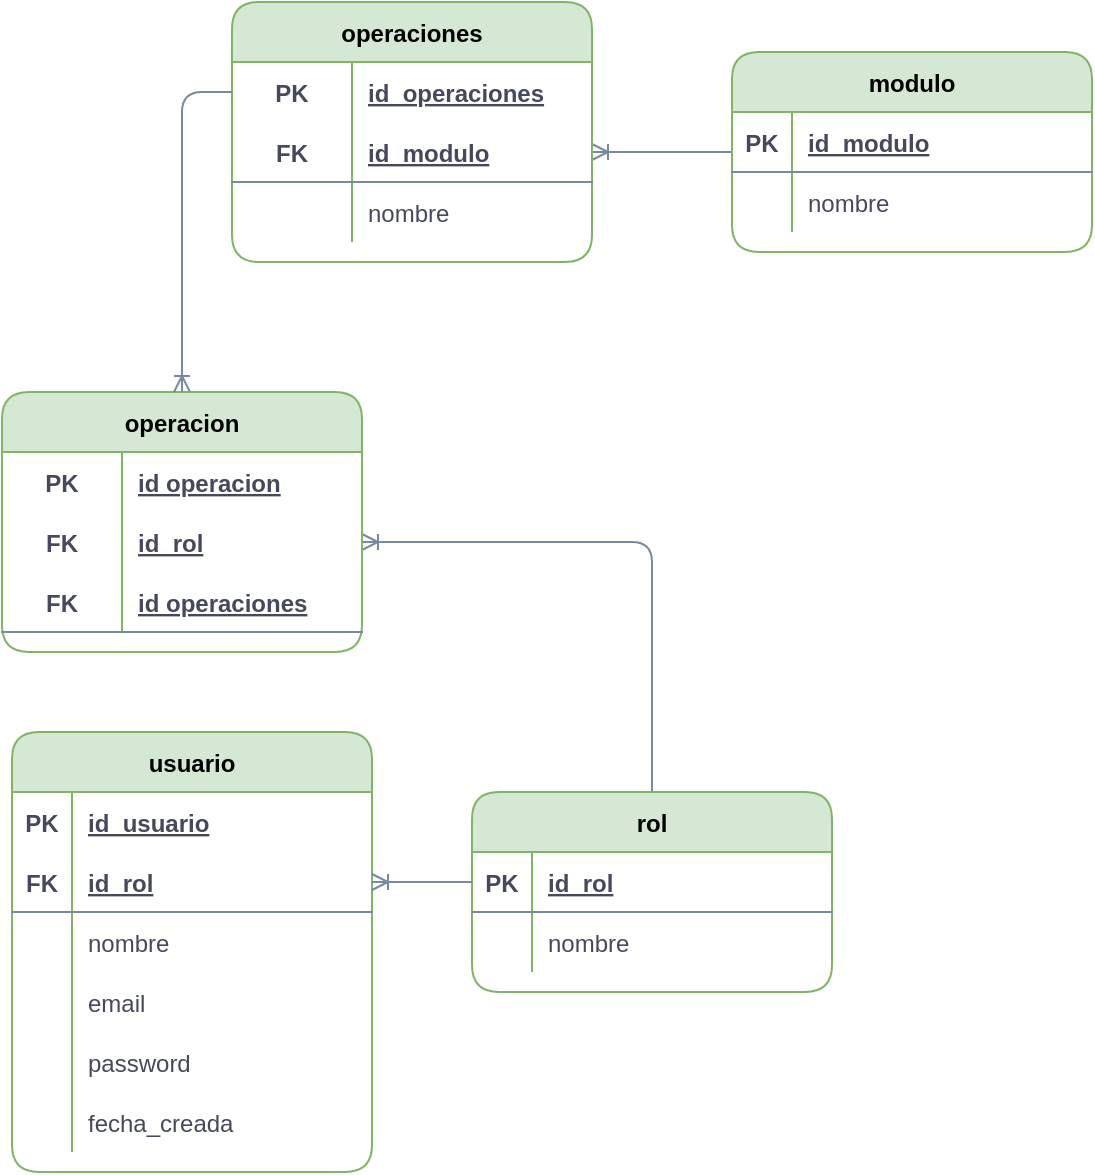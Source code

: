 <mxfile version="14.5.3" type="github">
  <diagram name="Page-1" id="efa7a0a1-bf9b-a30e-e6df-94a7791c09e9">
    <mxGraphModel dx="1422" dy="832" grid="1" gridSize="10" guides="1" tooltips="1" connect="1" arrows="1" fold="1" page="0" pageScale="1" pageWidth="826" pageHeight="1169" math="0" shadow="0">
      <root>
        <mxCell id="0" />
        <mxCell id="1" parent="0" />
        <mxCell id="aAPYib6KPhApcbxuGzoG-118" value="usuario" style="shape=table;startSize=30;container=1;collapsible=1;childLayout=tableLayout;fixedRows=1;rowLines=0;fontStyle=1;align=center;resizeLast=1;rounded=1;fillColor=#d5e8d4;strokeColor=#82b366;" vertex="1" parent="1">
          <mxGeometry x="50" y="420" width="180" height="220" as="geometry" />
        </mxCell>
        <mxCell id="aAPYib6KPhApcbxuGzoG-119" value="" style="shape=partialRectangle;collapsible=0;dropTarget=0;pointerEvents=0;fillColor=none;top=0;left=0;bottom=0;right=0;points=[[0,0.5],[1,0.5]];portConstraint=eastwest;rounded=1;strokeColor=#788AA3;fontColor=#46495D;" vertex="1" parent="aAPYib6KPhApcbxuGzoG-118">
          <mxGeometry y="30" width="180" height="30" as="geometry" />
        </mxCell>
        <mxCell id="aAPYib6KPhApcbxuGzoG-120" value="PK" style="shape=partialRectangle;connectable=0;fillColor=none;top=0;left=0;bottom=0;right=0;fontStyle=1;overflow=hidden;rounded=1;strokeColor=#788AA3;fontColor=#46495D;" vertex="1" parent="aAPYib6KPhApcbxuGzoG-119">
          <mxGeometry width="30" height="30" as="geometry" />
        </mxCell>
        <mxCell id="aAPYib6KPhApcbxuGzoG-121" value="id_usuario" style="shape=partialRectangle;connectable=0;fillColor=none;top=0;left=0;bottom=0;right=0;align=left;spacingLeft=6;fontStyle=5;overflow=hidden;rounded=1;strokeColor=#788AA3;fontColor=#46495D;" vertex="1" parent="aAPYib6KPhApcbxuGzoG-119">
          <mxGeometry x="30" width="150" height="30" as="geometry" />
        </mxCell>
        <mxCell id="aAPYib6KPhApcbxuGzoG-122" value="" style="shape=partialRectangle;collapsible=0;dropTarget=0;pointerEvents=0;fillColor=none;top=0;left=0;bottom=1;right=0;points=[[0,0.5],[1,0.5]];portConstraint=eastwest;rounded=1;strokeColor=#788AA3;fontColor=#46495D;" vertex="1" parent="aAPYib6KPhApcbxuGzoG-118">
          <mxGeometry y="60" width="180" height="30" as="geometry" />
        </mxCell>
        <mxCell id="aAPYib6KPhApcbxuGzoG-123" value="FK" style="shape=partialRectangle;connectable=0;fillColor=none;top=0;left=0;bottom=0;right=0;editable=1;overflow=hidden;fontStyle=1;rounded=1;strokeColor=#788AA3;fontColor=#46495D;" vertex="1" parent="aAPYib6KPhApcbxuGzoG-122">
          <mxGeometry width="30" height="30" as="geometry" />
        </mxCell>
        <mxCell id="aAPYib6KPhApcbxuGzoG-124" value="id_rol" style="shape=partialRectangle;connectable=0;fillColor=none;top=0;left=0;bottom=0;right=0;align=left;spacingLeft=6;overflow=hidden;fontStyle=5;rounded=1;strokeColor=#788AA3;fontColor=#46495D;" vertex="1" parent="aAPYib6KPhApcbxuGzoG-122">
          <mxGeometry x="30" width="150" height="30" as="geometry" />
        </mxCell>
        <mxCell id="aAPYib6KPhApcbxuGzoG-125" value="" style="shape=partialRectangle;collapsible=0;dropTarget=0;pointerEvents=0;fillColor=none;top=0;left=0;bottom=0;right=0;points=[[0,0.5],[1,0.5]];portConstraint=eastwest;rounded=1;strokeColor=#788AA3;fontColor=#46495D;" vertex="1" parent="aAPYib6KPhApcbxuGzoG-118">
          <mxGeometry y="90" width="180" height="30" as="geometry" />
        </mxCell>
        <mxCell id="aAPYib6KPhApcbxuGzoG-126" value="" style="shape=partialRectangle;connectable=0;fillColor=none;top=0;left=0;bottom=0;right=0;editable=1;overflow=hidden;rounded=1;strokeColor=#788AA3;fontColor=#46495D;" vertex="1" parent="aAPYib6KPhApcbxuGzoG-125">
          <mxGeometry width="30" height="30" as="geometry" />
        </mxCell>
        <mxCell id="aAPYib6KPhApcbxuGzoG-127" value="nombre" style="shape=partialRectangle;connectable=0;fillColor=none;top=0;left=0;bottom=0;right=0;align=left;spacingLeft=6;overflow=hidden;rounded=1;strokeColor=#788AA3;fontColor=#46495D;" vertex="1" parent="aAPYib6KPhApcbxuGzoG-125">
          <mxGeometry x="30" width="150" height="30" as="geometry" />
        </mxCell>
        <mxCell id="aAPYib6KPhApcbxuGzoG-128" value="" style="shape=partialRectangle;collapsible=0;dropTarget=0;pointerEvents=0;fillColor=none;top=0;left=0;bottom=0;right=0;points=[[0,0.5],[1,0.5]];portConstraint=eastwest;rounded=1;strokeColor=#788AA3;fontColor=#46495D;" vertex="1" parent="aAPYib6KPhApcbxuGzoG-118">
          <mxGeometry y="120" width="180" height="30" as="geometry" />
        </mxCell>
        <mxCell id="aAPYib6KPhApcbxuGzoG-129" value="" style="shape=partialRectangle;connectable=0;fillColor=none;top=0;left=0;bottom=0;right=0;editable=1;overflow=hidden;rounded=1;strokeColor=#788AA3;fontColor=#46495D;" vertex="1" parent="aAPYib6KPhApcbxuGzoG-128">
          <mxGeometry width="30" height="30" as="geometry" />
        </mxCell>
        <mxCell id="aAPYib6KPhApcbxuGzoG-130" value="email" style="shape=partialRectangle;connectable=0;fillColor=none;top=0;left=0;bottom=0;right=0;align=left;spacingLeft=6;overflow=hidden;rounded=1;strokeColor=#788AA3;fontColor=#46495D;" vertex="1" parent="aAPYib6KPhApcbxuGzoG-128">
          <mxGeometry x="30" width="150" height="30" as="geometry" />
        </mxCell>
        <mxCell id="aAPYib6KPhApcbxuGzoG-199" value="" style="shape=partialRectangle;collapsible=0;dropTarget=0;pointerEvents=0;fillColor=none;top=0;left=0;bottom=0;right=0;points=[[0,0.5],[1,0.5]];portConstraint=eastwest;rounded=1;strokeColor=#788AA3;fontColor=#46495D;" vertex="1" parent="aAPYib6KPhApcbxuGzoG-118">
          <mxGeometry y="150" width="180" height="30" as="geometry" />
        </mxCell>
        <mxCell id="aAPYib6KPhApcbxuGzoG-200" value="" style="shape=partialRectangle;connectable=0;fillColor=none;top=0;left=0;bottom=0;right=0;editable=1;overflow=hidden;rounded=1;strokeColor=#788AA3;fontColor=#46495D;" vertex="1" parent="aAPYib6KPhApcbxuGzoG-199">
          <mxGeometry width="30" height="30" as="geometry" />
        </mxCell>
        <mxCell id="aAPYib6KPhApcbxuGzoG-201" value="password" style="shape=partialRectangle;connectable=0;fillColor=none;top=0;left=0;bottom=0;right=0;align=left;spacingLeft=6;overflow=hidden;rounded=1;strokeColor=#788AA3;fontColor=#46495D;" vertex="1" parent="aAPYib6KPhApcbxuGzoG-199">
          <mxGeometry x="30" width="150" height="30" as="geometry" />
        </mxCell>
        <mxCell id="aAPYib6KPhApcbxuGzoG-218" value="" style="shape=partialRectangle;collapsible=0;dropTarget=0;pointerEvents=0;fillColor=none;top=0;left=0;bottom=0;right=0;points=[[0,0.5],[1,0.5]];portConstraint=eastwest;rounded=1;strokeColor=#788AA3;fontColor=#46495D;" vertex="1" parent="aAPYib6KPhApcbxuGzoG-118">
          <mxGeometry y="180" width="180" height="30" as="geometry" />
        </mxCell>
        <mxCell id="aAPYib6KPhApcbxuGzoG-219" value="" style="shape=partialRectangle;connectable=0;fillColor=none;top=0;left=0;bottom=0;right=0;editable=1;overflow=hidden;rounded=1;strokeColor=#788AA3;fontColor=#46495D;" vertex="1" parent="aAPYib6KPhApcbxuGzoG-218">
          <mxGeometry width="30" height="30" as="geometry" />
        </mxCell>
        <mxCell id="aAPYib6KPhApcbxuGzoG-220" value="fecha_creada" style="shape=partialRectangle;connectable=0;fillColor=none;top=0;left=0;bottom=0;right=0;align=left;spacingLeft=6;overflow=hidden;rounded=1;strokeColor=#788AA3;fontColor=#46495D;" vertex="1" parent="aAPYib6KPhApcbxuGzoG-218">
          <mxGeometry x="30" width="150" height="30" as="geometry" />
        </mxCell>
        <mxCell id="aAPYib6KPhApcbxuGzoG-343" style="edgeStyle=orthogonalEdgeStyle;curved=0;rounded=1;sketch=0;orthogonalLoop=1;jettySize=auto;html=1;entryX=1;entryY=0.5;entryDx=0;entryDy=0;strokeColor=#788AA3;fillColor=#B2C9AB;fontColor=#46495D;endArrow=ERoneToMany;endFill=0;" edge="1" parent="1" source="aAPYib6KPhApcbxuGzoG-152" target="aAPYib6KPhApcbxuGzoG-318">
          <mxGeometry relative="1" as="geometry" />
        </mxCell>
        <mxCell id="aAPYib6KPhApcbxuGzoG-152" value="rol" style="shape=table;startSize=30;container=1;collapsible=1;childLayout=tableLayout;fixedRows=1;rowLines=0;fontStyle=1;align=center;resizeLast=1;rounded=1;fillColor=#d5e8d4;strokeColor=#82b366;" vertex="1" parent="1">
          <mxGeometry x="280" y="450" width="180" height="100" as="geometry" />
        </mxCell>
        <mxCell id="aAPYib6KPhApcbxuGzoG-153" value="" style="shape=partialRectangle;collapsible=0;dropTarget=0;pointerEvents=0;fillColor=none;top=0;left=0;bottom=1;right=0;points=[[0,0.5],[1,0.5]];portConstraint=eastwest;rounded=1;strokeColor=#788AA3;fontColor=#46495D;" vertex="1" parent="aAPYib6KPhApcbxuGzoG-152">
          <mxGeometry y="30" width="180" height="30" as="geometry" />
        </mxCell>
        <mxCell id="aAPYib6KPhApcbxuGzoG-154" value="PK" style="shape=partialRectangle;connectable=0;fillColor=none;top=0;left=0;bottom=0;right=0;fontStyle=1;overflow=hidden;rounded=1;strokeColor=#788AA3;fontColor=#46495D;" vertex="1" parent="aAPYib6KPhApcbxuGzoG-153">
          <mxGeometry width="30" height="30" as="geometry" />
        </mxCell>
        <mxCell id="aAPYib6KPhApcbxuGzoG-155" value="id_rol" style="shape=partialRectangle;connectable=0;fillColor=none;top=0;left=0;bottom=0;right=0;align=left;spacingLeft=6;fontStyle=5;overflow=hidden;rounded=1;strokeColor=#788AA3;fontColor=#46495D;" vertex="1" parent="aAPYib6KPhApcbxuGzoG-153">
          <mxGeometry x="30" width="150" height="30" as="geometry" />
        </mxCell>
        <mxCell id="aAPYib6KPhApcbxuGzoG-156" value="" style="shape=partialRectangle;collapsible=0;dropTarget=0;pointerEvents=0;fillColor=none;top=0;left=0;bottom=0;right=0;points=[[0,0.5],[1,0.5]];portConstraint=eastwest;rounded=1;strokeColor=#788AA3;fontColor=#46495D;" vertex="1" parent="aAPYib6KPhApcbxuGzoG-152">
          <mxGeometry y="60" width="180" height="30" as="geometry" />
        </mxCell>
        <mxCell id="aAPYib6KPhApcbxuGzoG-157" value="" style="shape=partialRectangle;connectable=0;fillColor=none;top=0;left=0;bottom=0;right=0;editable=1;overflow=hidden;rounded=1;strokeColor=#788AA3;fontColor=#46495D;" vertex="1" parent="aAPYib6KPhApcbxuGzoG-156">
          <mxGeometry width="30" height="30" as="geometry" />
        </mxCell>
        <mxCell id="aAPYib6KPhApcbxuGzoG-158" value="nombre" style="shape=partialRectangle;connectable=0;fillColor=none;top=0;left=0;bottom=0;right=0;align=left;spacingLeft=6;overflow=hidden;rounded=1;strokeColor=#788AA3;fontColor=#46495D;" vertex="1" parent="aAPYib6KPhApcbxuGzoG-156">
          <mxGeometry x="30" width="150" height="30" as="geometry" />
        </mxCell>
        <mxCell id="aAPYib6KPhApcbxuGzoG-227" style="edgeStyle=orthogonalEdgeStyle;orthogonalLoop=1;jettySize=auto;html=1;exitX=0;exitY=0.5;exitDx=0;exitDy=0;entryX=1;entryY=0.5;entryDx=0;entryDy=0;endArrow=ERoneToMany;endFill=0;strokeColor=#788AA3;fontColor=#46495D;" edge="1" parent="1" source="aAPYib6KPhApcbxuGzoG-153" target="aAPYib6KPhApcbxuGzoG-122">
          <mxGeometry relative="1" as="geometry" />
        </mxCell>
        <mxCell id="aAPYib6KPhApcbxuGzoG-313" style="edgeStyle=orthogonalEdgeStyle;orthogonalLoop=1;jettySize=auto;html=1;entryX=1;entryY=0.5;entryDx=0;entryDy=0;endArrow=ERoneToMany;endFill=0;fontColor=#46495D;strokeColor=#788AA3;" edge="1" parent="1" source="aAPYib6KPhApcbxuGzoG-229" target="aAPYib6KPhApcbxuGzoG-304">
          <mxGeometry relative="1" as="geometry" />
        </mxCell>
        <mxCell id="aAPYib6KPhApcbxuGzoG-229" value="modulo" style="shape=table;startSize=30;container=1;collapsible=1;childLayout=tableLayout;fixedRows=1;rowLines=0;fontStyle=1;align=center;resizeLast=1;rounded=1;fillColor=#d5e8d4;strokeColor=#82b366;" vertex="1" parent="1">
          <mxGeometry x="410" y="80" width="180" height="100" as="geometry" />
        </mxCell>
        <mxCell id="aAPYib6KPhApcbxuGzoG-230" value="" style="shape=partialRectangle;collapsible=0;dropTarget=0;pointerEvents=0;fillColor=none;top=0;left=0;bottom=1;right=0;points=[[0,0.5],[1,0.5]];portConstraint=eastwest;rounded=1;strokeColor=#788AA3;fontColor=#46495D;" vertex="1" parent="aAPYib6KPhApcbxuGzoG-229">
          <mxGeometry y="30" width="180" height="30" as="geometry" />
        </mxCell>
        <mxCell id="aAPYib6KPhApcbxuGzoG-231" value="PK" style="shape=partialRectangle;connectable=0;fillColor=none;top=0;left=0;bottom=0;right=0;fontStyle=1;overflow=hidden;rounded=1;strokeColor=#788AA3;fontColor=#46495D;" vertex="1" parent="aAPYib6KPhApcbxuGzoG-230">
          <mxGeometry width="30" height="30" as="geometry" />
        </mxCell>
        <mxCell id="aAPYib6KPhApcbxuGzoG-232" value="id_modulo" style="shape=partialRectangle;connectable=0;fillColor=none;top=0;left=0;bottom=0;right=0;align=left;spacingLeft=6;fontStyle=5;overflow=hidden;rounded=1;strokeColor=#788AA3;fontColor=#46495D;" vertex="1" parent="aAPYib6KPhApcbxuGzoG-230">
          <mxGeometry x="30" width="150" height="30" as="geometry" />
        </mxCell>
        <mxCell id="aAPYib6KPhApcbxuGzoG-233" value="" style="shape=partialRectangle;collapsible=0;dropTarget=0;pointerEvents=0;fillColor=none;top=0;left=0;bottom=0;right=0;points=[[0,0.5],[1,0.5]];portConstraint=eastwest;rounded=1;strokeColor=#788AA3;fontColor=#46495D;" vertex="1" parent="aAPYib6KPhApcbxuGzoG-229">
          <mxGeometry y="60" width="180" height="30" as="geometry" />
        </mxCell>
        <mxCell id="aAPYib6KPhApcbxuGzoG-234" value="" style="shape=partialRectangle;connectable=0;fillColor=none;top=0;left=0;bottom=0;right=0;editable=1;overflow=hidden;fontStyle=1;rounded=1;strokeColor=#788AA3;fontColor=#46495D;" vertex="1" parent="aAPYib6KPhApcbxuGzoG-233">
          <mxGeometry width="30" height="30" as="geometry" />
        </mxCell>
        <mxCell id="aAPYib6KPhApcbxuGzoG-235" value="nombre" style="shape=partialRectangle;connectable=0;fillColor=none;top=0;left=0;bottom=0;right=0;align=left;spacingLeft=6;overflow=hidden;rounded=1;strokeColor=#788AA3;fontColor=#46495D;" vertex="1" parent="aAPYib6KPhApcbxuGzoG-233">
          <mxGeometry x="30" width="150" height="30" as="geometry" />
        </mxCell>
        <mxCell id="aAPYib6KPhApcbxuGzoG-300" value="operaciones" style="shape=table;startSize=30;container=1;collapsible=1;childLayout=tableLayout;fixedRows=1;rowLines=0;fontStyle=1;align=center;resizeLast=1;strokeColor=#82b366;fillColor=#d5e8d4;rounded=1;" vertex="1" parent="1">
          <mxGeometry x="160" y="55" width="180" height="130" as="geometry" />
        </mxCell>
        <mxCell id="aAPYib6KPhApcbxuGzoG-301" value="" style="shape=partialRectangle;collapsible=0;dropTarget=0;pointerEvents=0;fillColor=none;top=0;left=0;bottom=0;right=0;points=[[0,0.5],[1,0.5]];portConstraint=eastwest;rounded=1;strokeColor=#788AA3;fontColor=#46495D;" vertex="1" parent="aAPYib6KPhApcbxuGzoG-300">
          <mxGeometry y="30" width="180" height="30" as="geometry" />
        </mxCell>
        <mxCell id="aAPYib6KPhApcbxuGzoG-302" value="PK" style="shape=partialRectangle;connectable=0;fillColor=none;top=0;left=0;bottom=0;right=0;fontStyle=1;overflow=hidden;rounded=1;strokeColor=#788AA3;fontColor=#46495D;" vertex="1" parent="aAPYib6KPhApcbxuGzoG-301">
          <mxGeometry width="60" height="30" as="geometry" />
        </mxCell>
        <mxCell id="aAPYib6KPhApcbxuGzoG-303" value="id_operaciones" style="shape=partialRectangle;connectable=0;fillColor=none;top=0;left=0;bottom=0;right=0;align=left;spacingLeft=6;fontStyle=5;overflow=hidden;rounded=1;strokeColor=#788AA3;fontColor=#46495D;" vertex="1" parent="aAPYib6KPhApcbxuGzoG-301">
          <mxGeometry x="60" width="120" height="30" as="geometry" />
        </mxCell>
        <mxCell id="aAPYib6KPhApcbxuGzoG-304" value="" style="shape=partialRectangle;collapsible=0;dropTarget=0;pointerEvents=0;fillColor=none;top=0;left=0;bottom=1;right=0;points=[[0,0.5],[1,0.5]];portConstraint=eastwest;rounded=1;strokeColor=#788AA3;fontColor=#46495D;" vertex="1" parent="aAPYib6KPhApcbxuGzoG-300">
          <mxGeometry y="60" width="180" height="30" as="geometry" />
        </mxCell>
        <mxCell id="aAPYib6KPhApcbxuGzoG-305" value="FK" style="shape=partialRectangle;connectable=0;fillColor=none;top=0;left=0;bottom=0;right=0;fontStyle=1;overflow=hidden;rounded=1;strokeColor=#788AA3;fontColor=#46495D;" vertex="1" parent="aAPYib6KPhApcbxuGzoG-304">
          <mxGeometry width="60" height="30" as="geometry" />
        </mxCell>
        <mxCell id="aAPYib6KPhApcbxuGzoG-306" value="id_modulo" style="shape=partialRectangle;connectable=0;fillColor=none;top=0;left=0;bottom=0;right=0;align=left;spacingLeft=6;fontStyle=5;overflow=hidden;rounded=1;strokeColor=#788AA3;fontColor=#46495D;" vertex="1" parent="aAPYib6KPhApcbxuGzoG-304">
          <mxGeometry x="60" width="120" height="30" as="geometry" />
        </mxCell>
        <mxCell id="aAPYib6KPhApcbxuGzoG-307" value="" style="shape=partialRectangle;collapsible=0;dropTarget=0;pointerEvents=0;fillColor=none;top=0;left=0;bottom=0;right=0;points=[[0,0.5],[1,0.5]];portConstraint=eastwest;rounded=1;strokeColor=#788AA3;fontColor=#46495D;" vertex="1" parent="aAPYib6KPhApcbxuGzoG-300">
          <mxGeometry y="90" width="180" height="30" as="geometry" />
        </mxCell>
        <mxCell id="aAPYib6KPhApcbxuGzoG-308" value="" style="shape=partialRectangle;connectable=0;fillColor=none;top=0;left=0;bottom=0;right=0;editable=1;overflow=hidden;rounded=1;strokeColor=#788AA3;fontColor=#46495D;" vertex="1" parent="aAPYib6KPhApcbxuGzoG-307">
          <mxGeometry width="60" height="30" as="geometry" />
        </mxCell>
        <mxCell id="aAPYib6KPhApcbxuGzoG-309" value="nombre" style="shape=partialRectangle;connectable=0;fillColor=none;top=0;left=0;bottom=0;right=0;align=left;spacingLeft=6;overflow=hidden;rounded=1;strokeColor=#788AA3;fontColor=#46495D;" vertex="1" parent="aAPYib6KPhApcbxuGzoG-307">
          <mxGeometry x="60" width="120" height="30" as="geometry" />
        </mxCell>
        <mxCell id="aAPYib6KPhApcbxuGzoG-314" value="operacion" style="shape=table;startSize=30;container=1;collapsible=1;childLayout=tableLayout;fixedRows=1;rowLines=0;fontStyle=1;align=center;resizeLast=1;strokeColor=#82b366;fillColor=#d5e8d4;rounded=1;" vertex="1" parent="1">
          <mxGeometry x="45" y="250" width="180" height="130" as="geometry" />
        </mxCell>
        <mxCell id="aAPYib6KPhApcbxuGzoG-315" value="" style="shape=partialRectangle;collapsible=0;dropTarget=0;pointerEvents=0;fillColor=none;top=0;left=0;bottom=0;right=0;points=[[0,0.5],[1,0.5]];portConstraint=eastwest;rounded=1;strokeColor=#788AA3;fontColor=#46495D;" vertex="1" parent="aAPYib6KPhApcbxuGzoG-314">
          <mxGeometry y="30" width="180" height="30" as="geometry" />
        </mxCell>
        <mxCell id="aAPYib6KPhApcbxuGzoG-316" value="PK" style="shape=partialRectangle;connectable=0;fillColor=none;top=0;left=0;bottom=0;right=0;fontStyle=1;overflow=hidden;rounded=1;strokeColor=#788AA3;fontColor=#46495D;" vertex="1" parent="aAPYib6KPhApcbxuGzoG-315">
          <mxGeometry width="60" height="30" as="geometry" />
        </mxCell>
        <mxCell id="aAPYib6KPhApcbxuGzoG-317" value="id operacion" style="shape=partialRectangle;connectable=0;fillColor=none;top=0;left=0;bottom=0;right=0;align=left;spacingLeft=6;fontStyle=5;overflow=hidden;rounded=1;strokeColor=#788AA3;fontColor=#46495D;" vertex="1" parent="aAPYib6KPhApcbxuGzoG-315">
          <mxGeometry x="60" width="120" height="30" as="geometry" />
        </mxCell>
        <mxCell id="aAPYib6KPhApcbxuGzoG-318" value="" style="shape=partialRectangle;collapsible=0;dropTarget=0;pointerEvents=0;fillColor=none;top=0;left=0;bottom=0;right=0;points=[[0,0.5],[1,0.5]];portConstraint=eastwest;rounded=1;strokeColor=#788AA3;fontColor=#46495D;" vertex="1" parent="aAPYib6KPhApcbxuGzoG-314">
          <mxGeometry y="60" width="180" height="30" as="geometry" />
        </mxCell>
        <mxCell id="aAPYib6KPhApcbxuGzoG-319" value="FK" style="shape=partialRectangle;connectable=0;fillColor=none;top=0;left=0;bottom=0;right=0;fontStyle=1;overflow=hidden;rounded=1;strokeColor=#788AA3;fontColor=#46495D;" vertex="1" parent="aAPYib6KPhApcbxuGzoG-318">
          <mxGeometry width="60" height="30" as="geometry" />
        </mxCell>
        <mxCell id="aAPYib6KPhApcbxuGzoG-320" value="id_rol" style="shape=partialRectangle;connectable=0;fillColor=none;top=0;left=0;bottom=0;right=0;align=left;spacingLeft=6;fontStyle=5;overflow=hidden;rounded=1;strokeColor=#788AA3;fontColor=#46495D;" vertex="1" parent="aAPYib6KPhApcbxuGzoG-318">
          <mxGeometry x="60" width="120" height="30" as="geometry" />
        </mxCell>
        <mxCell id="aAPYib6KPhApcbxuGzoG-321" value="" style="shape=partialRectangle;collapsible=0;dropTarget=0;pointerEvents=0;fillColor=none;top=0;left=0;bottom=1;right=0;points=[[0,0.5],[1,0.5]];portConstraint=eastwest;rounded=1;strokeColor=#788AA3;fontColor=#46495D;" vertex="1" parent="aAPYib6KPhApcbxuGzoG-314">
          <mxGeometry y="90" width="180" height="30" as="geometry" />
        </mxCell>
        <mxCell id="aAPYib6KPhApcbxuGzoG-322" value="FK" style="shape=partialRectangle;connectable=0;fillColor=none;top=0;left=0;bottom=0;right=0;editable=1;overflow=hidden;rounded=1;strokeColor=#788AA3;fontColor=#46495D;fontStyle=1" vertex="1" parent="aAPYib6KPhApcbxuGzoG-321">
          <mxGeometry width="60" height="30" as="geometry" />
        </mxCell>
        <mxCell id="aAPYib6KPhApcbxuGzoG-323" value="id operaciones" style="shape=partialRectangle;connectable=0;fillColor=none;top=0;left=0;bottom=0;right=0;align=left;spacingLeft=6;overflow=hidden;rounded=1;strokeColor=#788AA3;fontColor=#46495D;fontStyle=5" vertex="1" parent="aAPYib6KPhApcbxuGzoG-321">
          <mxGeometry x="60" width="120" height="30" as="geometry" />
        </mxCell>
        <mxCell id="aAPYib6KPhApcbxuGzoG-344" style="edgeStyle=orthogonalEdgeStyle;curved=0;rounded=1;sketch=0;orthogonalLoop=1;jettySize=auto;html=1;entryX=0.5;entryY=0;entryDx=0;entryDy=0;endArrow=ERoneToMany;endFill=0;strokeColor=#788AA3;fillColor=#B2C9AB;fontColor=#46495D;" edge="1" parent="1" source="aAPYib6KPhApcbxuGzoG-301" target="aAPYib6KPhApcbxuGzoG-314">
          <mxGeometry relative="1" as="geometry" />
        </mxCell>
      </root>
    </mxGraphModel>
  </diagram>
</mxfile>

